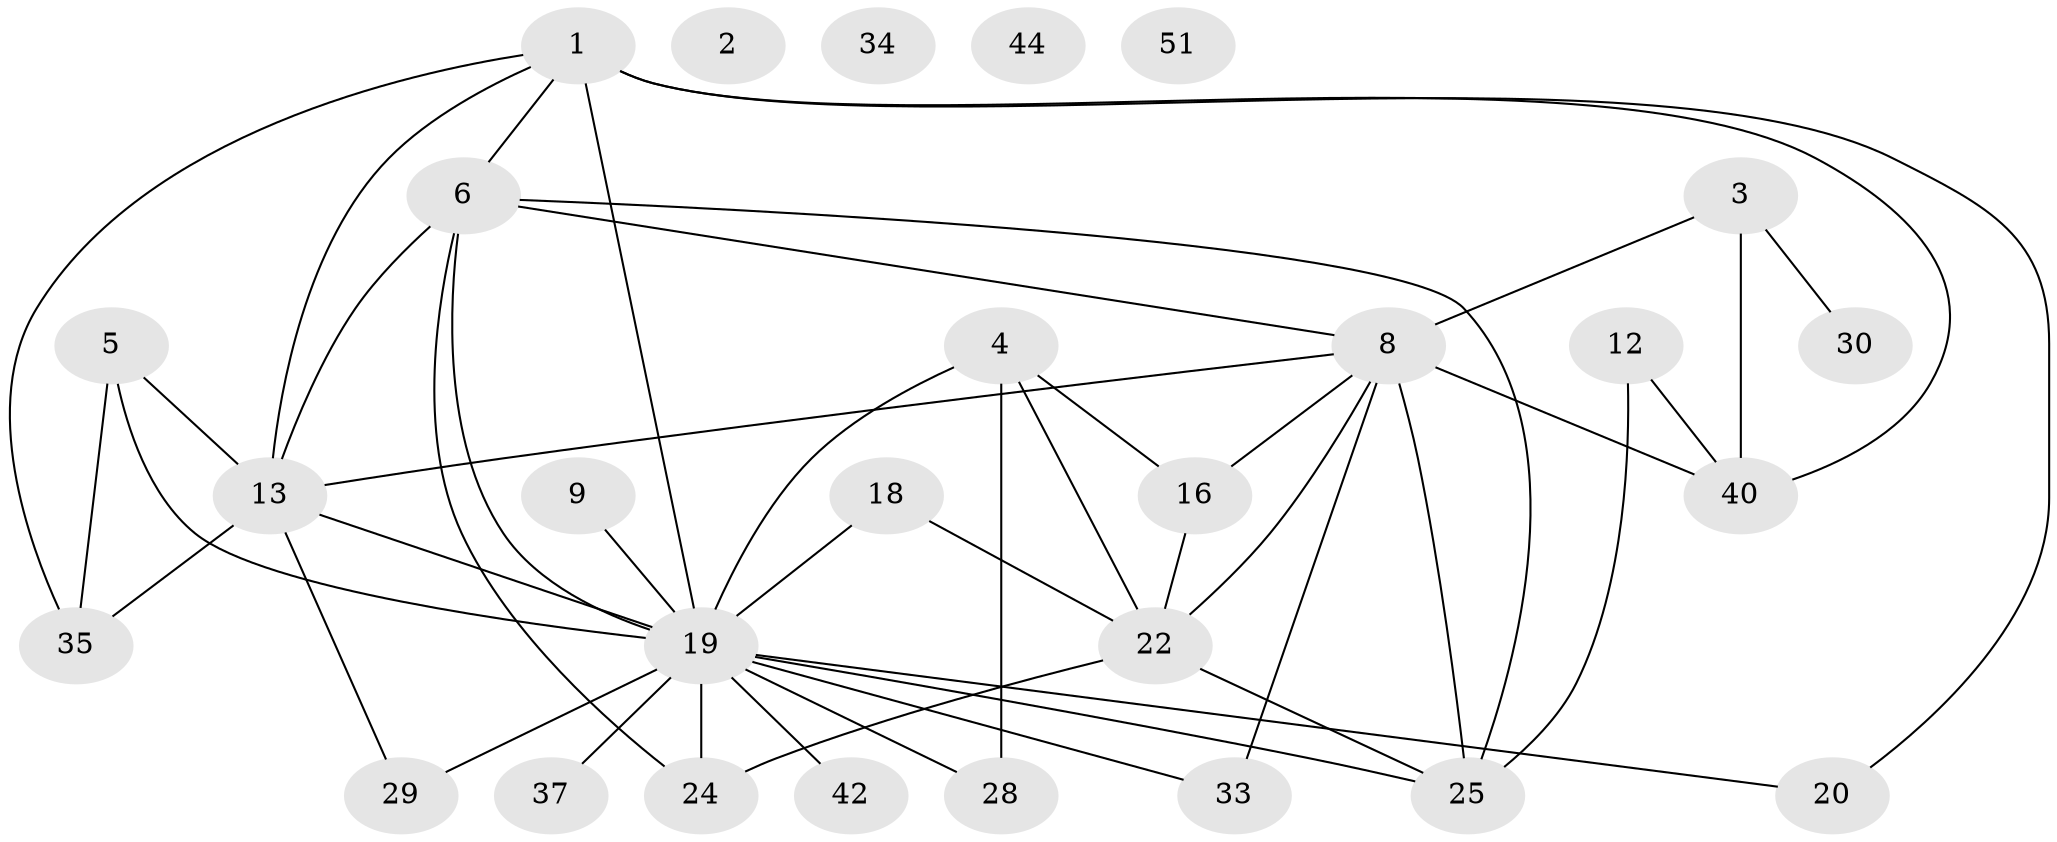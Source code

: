 // original degree distribution, {2: 0.26785714285714285, 0: 0.07142857142857142, 1: 0.08928571428571429, 3: 0.25, 4: 0.21428571428571427, 7: 0.03571428571428571, 6: 0.017857142857142856, 5: 0.05357142857142857}
// Generated by graph-tools (version 1.1) at 2025/13/03/09/25 04:13:05]
// undirected, 28 vertices, 46 edges
graph export_dot {
graph [start="1"]
  node [color=gray90,style=filled];
  1 [super="+26+15"];
  2;
  3 [super="+11"];
  4 [super="+10+52"];
  5;
  6 [super="+56+45+7"];
  8 [super="+14"];
  9;
  12;
  13 [super="+49+17"];
  16;
  18;
  19 [super="+23+27+32"];
  20;
  22 [super="+54+31"];
  24 [super="+48+41"];
  25 [super="+36"];
  28;
  29;
  30;
  33;
  34;
  35;
  37;
  40;
  42;
  44;
  51;
  1 -- 35;
  1 -- 20;
  1 -- 13;
  1 -- 19;
  1 -- 40;
  1 -- 6;
  3 -- 40;
  3 -- 30;
  3 -- 8;
  4 -- 16;
  4 -- 28;
  4 -- 19 [weight=2];
  4 -- 22;
  5 -- 35;
  5 -- 13;
  5 -- 19;
  6 -- 24 [weight=2];
  6 -- 19;
  6 -- 13;
  6 -- 25;
  6 -- 8;
  8 -- 40;
  8 -- 33;
  8 -- 13;
  8 -- 16;
  8 -- 25 [weight=2];
  8 -- 22;
  9 -- 19;
  12 -- 25;
  12 -- 40;
  13 -- 35;
  13 -- 29;
  13 -- 19;
  16 -- 22;
  18 -- 19;
  18 -- 22;
  19 -- 28;
  19 -- 33;
  19 -- 37;
  19 -- 25;
  19 -- 24;
  19 -- 42;
  19 -- 29 [weight=2];
  19 -- 20;
  22 -- 24 [weight=2];
  22 -- 25 [weight=2];
}
